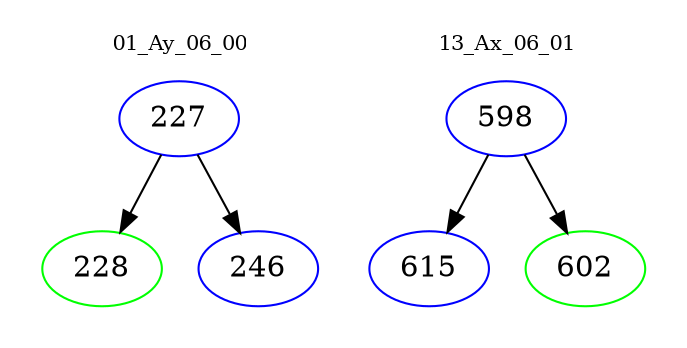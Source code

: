 digraph{
subgraph cluster_0 {
color = white
label = "01_Ay_06_00";
fontsize=10;
T0_227 [label="227", color="blue"]
T0_227 -> T0_228 [color="black"]
T0_228 [label="228", color="green"]
T0_227 -> T0_246 [color="black"]
T0_246 [label="246", color="blue"]
}
subgraph cluster_1 {
color = white
label = "13_Ax_06_01";
fontsize=10;
T1_598 [label="598", color="blue"]
T1_598 -> T1_615 [color="black"]
T1_615 [label="615", color="blue"]
T1_598 -> T1_602 [color="black"]
T1_602 [label="602", color="green"]
}
}
